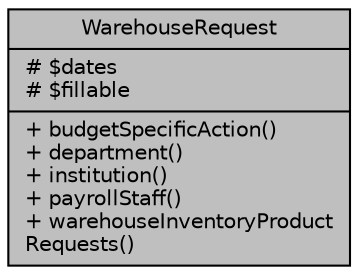 digraph "WarehouseRequest"
{
 // LATEX_PDF_SIZE
  bgcolor="transparent";
  edge [fontname="Helvetica",fontsize="10",labelfontname="Helvetica",labelfontsize="10"];
  node [fontname="Helvetica",fontsize="10",shape=record];
  Node1 [label="{WarehouseRequest\n|# $dates\l# $fillable\l|+ budgetSpecificAction()\l+ department()\l+ institution()\l+ payrollStaff()\l+ warehouseInventoryProduct\lRequests()\l}",height=0.2,width=0.4,color="black", fillcolor="grey75", style="filled", fontcolor="black",tooltip="Datos de las solicitudes de los productos del almacén."];
}

